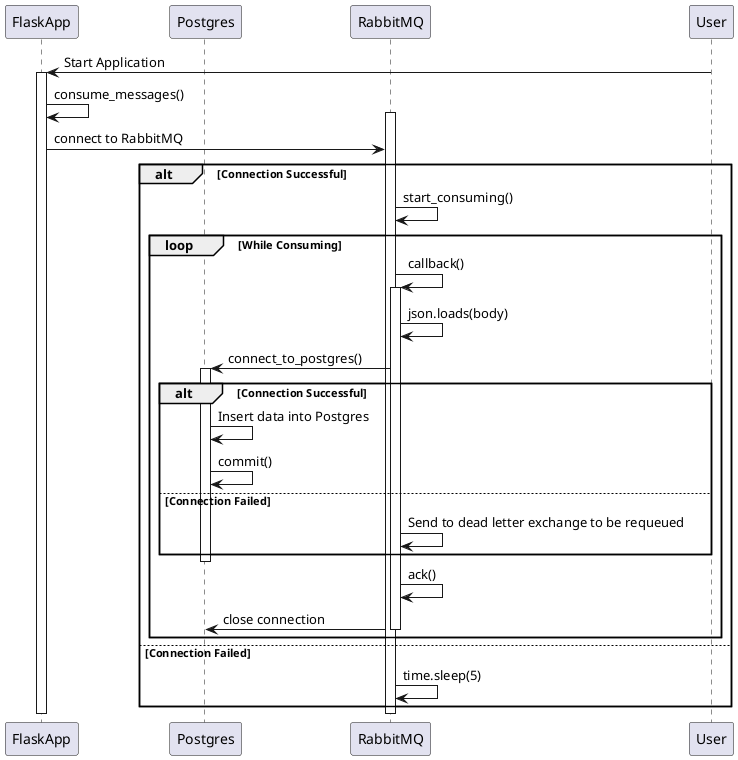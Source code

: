 @startuml Sequence Diagram
participant FlaskApp
participant Postgres
participant RabbitMQ

User -> FlaskApp: Start Application
activate FlaskApp
FlaskApp -> FlaskApp: consume_messages()
activate RabbitMQ

FlaskApp -> RabbitMQ: connect to RabbitMQ
alt Connection Successful
    RabbitMQ -> RabbitMQ: start_consuming()
    loop While Consuming
        RabbitMQ -> RabbitMQ: callback()
        activate RabbitMQ
        RabbitMQ -> RabbitMQ: json.loads(body)
        RabbitMQ -> Postgres: connect_to_postgres()
        activate Postgres
        alt Connection Successful
            Postgres -> Postgres: Insert data into Postgres
            Postgres -> Postgres: commit()
        else Connection Failed
            RabbitMQ -> RabbitMQ: Send to dead letter exchange to be requeued
        end
        deactivate Postgres
        RabbitMQ -> RabbitMQ: ack()
        RabbitMQ -> Postgres: close connection
        deactivate RabbitMQ
    end
else Connection Failed
    RabbitMQ -> RabbitMQ: time.sleep(5)
end
deactivate RabbitMQ
deactivate FlaskApp
@enduml